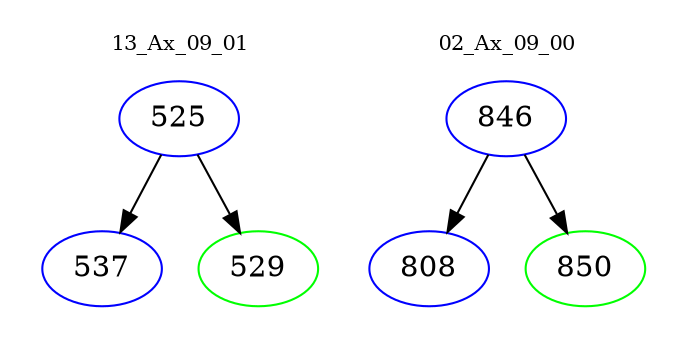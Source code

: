 digraph{
subgraph cluster_0 {
color = white
label = "13_Ax_09_01";
fontsize=10;
T0_525 [label="525", color="blue"]
T0_525 -> T0_537 [color="black"]
T0_537 [label="537", color="blue"]
T0_525 -> T0_529 [color="black"]
T0_529 [label="529", color="green"]
}
subgraph cluster_1 {
color = white
label = "02_Ax_09_00";
fontsize=10;
T1_846 [label="846", color="blue"]
T1_846 -> T1_808 [color="black"]
T1_808 [label="808", color="blue"]
T1_846 -> T1_850 [color="black"]
T1_850 [label="850", color="green"]
}
}
